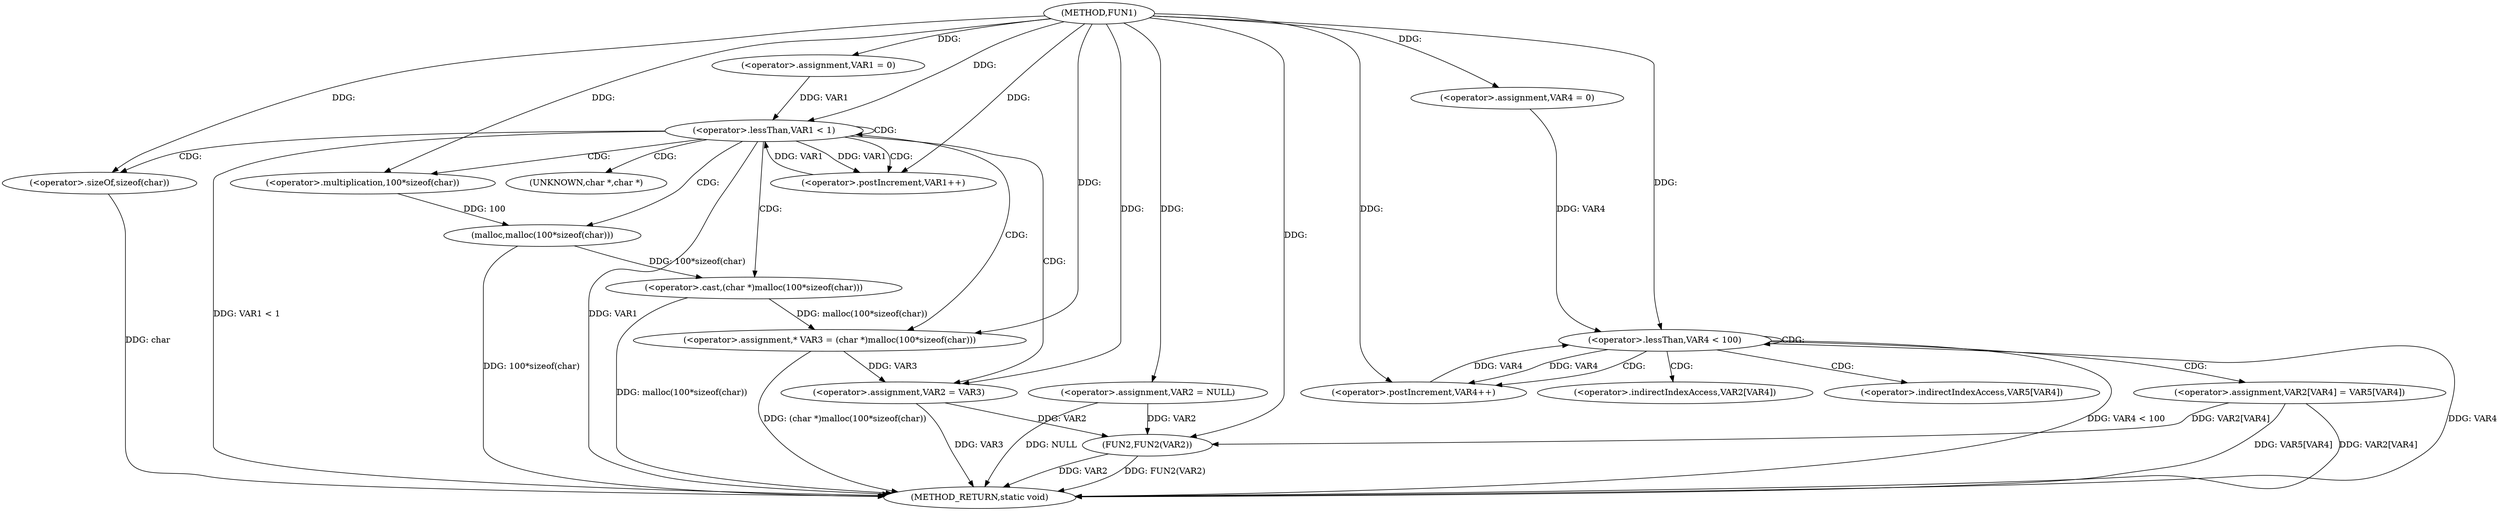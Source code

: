 digraph FUN1 {  
"1000100" [label = "(METHOD,FUN1)" ]
"1000153" [label = "(METHOD_RETURN,static void)" ]
"1000104" [label = "(<operator>.assignment,VAR2 = NULL)" ]
"1000108" [label = "(<operator>.assignment,VAR1 = 0)" ]
"1000111" [label = "(<operator>.lessThan,VAR1 < 1)" ]
"1000114" [label = "(<operator>.postIncrement,VAR1++)" ]
"1000119" [label = "(<operator>.assignment,* VAR3 = (char *)malloc(100*sizeof(char)))" ]
"1000121" [label = "(<operator>.cast,(char *)malloc(100*sizeof(char)))" ]
"1000123" [label = "(malloc,malloc(100*sizeof(char)))" ]
"1000124" [label = "(<operator>.multiplication,100*sizeof(char))" ]
"1000126" [label = "(<operator>.sizeOf,sizeof(char))" ]
"1000128" [label = "(<operator>.assignment,VAR2 = VAR3)" ]
"1000135" [label = "(<operator>.assignment,VAR4 = 0)" ]
"1000138" [label = "(<operator>.lessThan,VAR4 < 100)" ]
"1000141" [label = "(<operator>.postIncrement,VAR4++)" ]
"1000144" [label = "(<operator>.assignment,VAR2[VAR4] = VAR5[VAR4])" ]
"1000151" [label = "(FUN2,FUN2(VAR2))" ]
"1000122" [label = "(UNKNOWN,char *,char *)" ]
"1000145" [label = "(<operator>.indirectIndexAccess,VAR2[VAR4])" ]
"1000148" [label = "(<operator>.indirectIndexAccess,VAR5[VAR4])" ]
  "1000151" -> "1000153"  [ label = "DDG: FUN2(VAR2)"] 
  "1000151" -> "1000153"  [ label = "DDG: VAR2"] 
  "1000119" -> "1000153"  [ label = "DDG: (char *)malloc(100*sizeof(char))"] 
  "1000144" -> "1000153"  [ label = "DDG: VAR5[VAR4]"] 
  "1000126" -> "1000153"  [ label = "DDG: char"] 
  "1000111" -> "1000153"  [ label = "DDG: VAR1"] 
  "1000144" -> "1000153"  [ label = "DDG: VAR2[VAR4]"] 
  "1000111" -> "1000153"  [ label = "DDG: VAR1 < 1"] 
  "1000104" -> "1000153"  [ label = "DDG: NULL"] 
  "1000123" -> "1000153"  [ label = "DDG: 100*sizeof(char)"] 
  "1000128" -> "1000153"  [ label = "DDG: VAR3"] 
  "1000121" -> "1000153"  [ label = "DDG: malloc(100*sizeof(char))"] 
  "1000138" -> "1000153"  [ label = "DDG: VAR4"] 
  "1000138" -> "1000153"  [ label = "DDG: VAR4 < 100"] 
  "1000100" -> "1000104"  [ label = "DDG: "] 
  "1000100" -> "1000108"  [ label = "DDG: "] 
  "1000114" -> "1000111"  [ label = "DDG: VAR1"] 
  "1000108" -> "1000111"  [ label = "DDG: VAR1"] 
  "1000100" -> "1000111"  [ label = "DDG: "] 
  "1000111" -> "1000114"  [ label = "DDG: VAR1"] 
  "1000100" -> "1000114"  [ label = "DDG: "] 
  "1000121" -> "1000119"  [ label = "DDG: malloc(100*sizeof(char))"] 
  "1000100" -> "1000119"  [ label = "DDG: "] 
  "1000123" -> "1000121"  [ label = "DDG: 100*sizeof(char)"] 
  "1000124" -> "1000123"  [ label = "DDG: 100"] 
  "1000100" -> "1000124"  [ label = "DDG: "] 
  "1000100" -> "1000126"  [ label = "DDG: "] 
  "1000119" -> "1000128"  [ label = "DDG: VAR3"] 
  "1000100" -> "1000128"  [ label = "DDG: "] 
  "1000100" -> "1000135"  [ label = "DDG: "] 
  "1000141" -> "1000138"  [ label = "DDG: VAR4"] 
  "1000135" -> "1000138"  [ label = "DDG: VAR4"] 
  "1000100" -> "1000138"  [ label = "DDG: "] 
  "1000138" -> "1000141"  [ label = "DDG: VAR4"] 
  "1000100" -> "1000141"  [ label = "DDG: "] 
  "1000104" -> "1000151"  [ label = "DDG: VAR2"] 
  "1000128" -> "1000151"  [ label = "DDG: VAR2"] 
  "1000144" -> "1000151"  [ label = "DDG: VAR2[VAR4]"] 
  "1000100" -> "1000151"  [ label = "DDG: "] 
  "1000111" -> "1000121"  [ label = "CDG: "] 
  "1000111" -> "1000111"  [ label = "CDG: "] 
  "1000111" -> "1000126"  [ label = "CDG: "] 
  "1000111" -> "1000128"  [ label = "CDG: "] 
  "1000111" -> "1000123"  [ label = "CDG: "] 
  "1000111" -> "1000124"  [ label = "CDG: "] 
  "1000111" -> "1000119"  [ label = "CDG: "] 
  "1000111" -> "1000114"  [ label = "CDG: "] 
  "1000111" -> "1000122"  [ label = "CDG: "] 
  "1000138" -> "1000141"  [ label = "CDG: "] 
  "1000138" -> "1000145"  [ label = "CDG: "] 
  "1000138" -> "1000148"  [ label = "CDG: "] 
  "1000138" -> "1000144"  [ label = "CDG: "] 
  "1000138" -> "1000138"  [ label = "CDG: "] 
}

